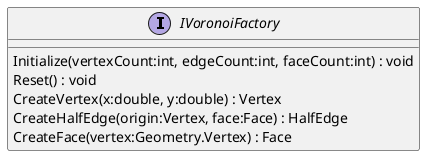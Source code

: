 @startuml
interface IVoronoiFactory {
    Initialize(vertexCount:int, edgeCount:int, faceCount:int) : void
    Reset() : void
    CreateVertex(x:double, y:double) : Vertex
    CreateHalfEdge(origin:Vertex, face:Face) : HalfEdge
    CreateFace(vertex:Geometry.Vertex) : Face
}
@enduml

